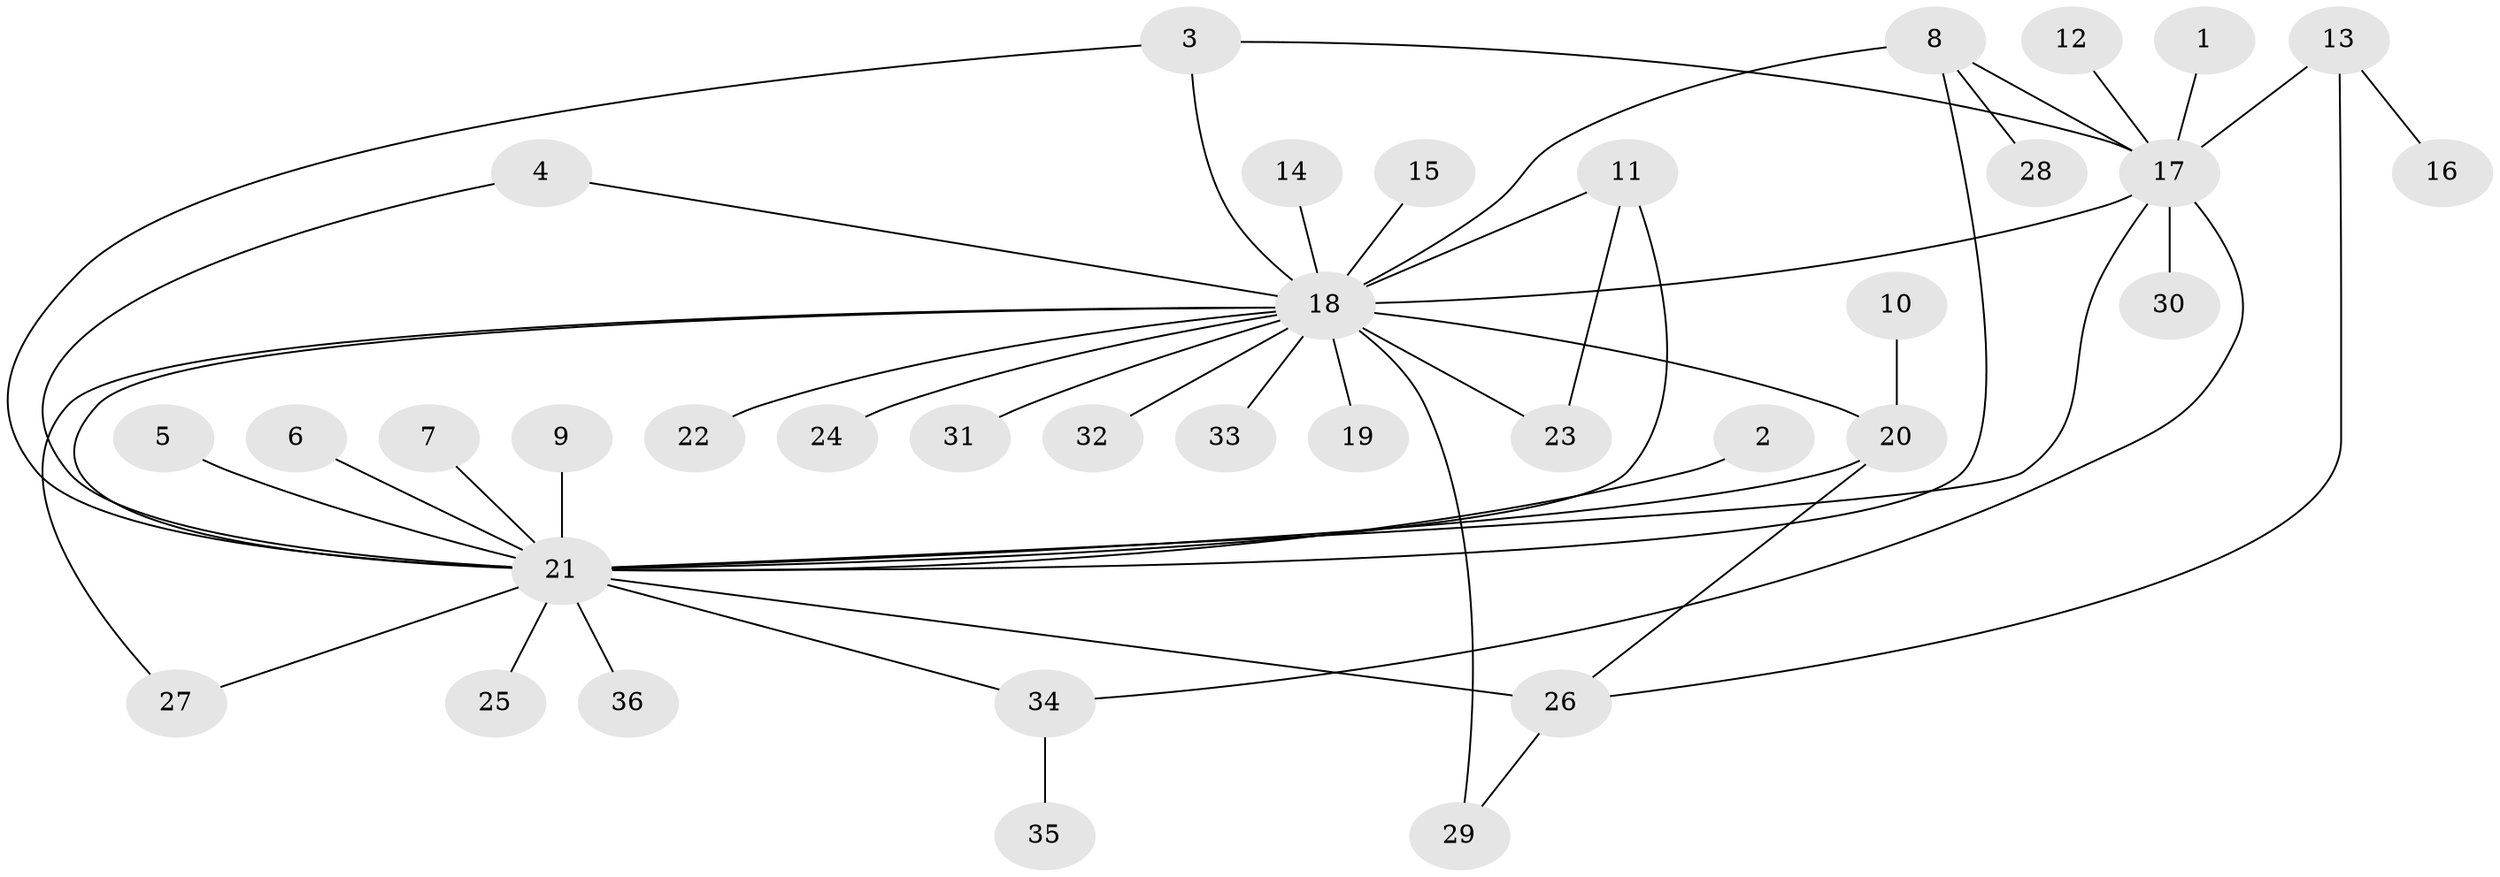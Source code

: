 // original degree distribution, {11: 0.013888888888888888, 13: 0.013888888888888888, 5: 0.027777777777777776, 4: 0.06944444444444445, 9: 0.013888888888888888, 14: 0.013888888888888888, 1: 0.5, 12: 0.013888888888888888, 3: 0.08333333333333333, 2: 0.18055555555555555, 7: 0.041666666666666664, 6: 0.027777777777777776}
// Generated by graph-tools (version 1.1) at 2025/49/03/09/25 03:49:55]
// undirected, 36 vertices, 49 edges
graph export_dot {
graph [start="1"]
  node [color=gray90,style=filled];
  1;
  2;
  3;
  4;
  5;
  6;
  7;
  8;
  9;
  10;
  11;
  12;
  13;
  14;
  15;
  16;
  17;
  18;
  19;
  20;
  21;
  22;
  23;
  24;
  25;
  26;
  27;
  28;
  29;
  30;
  31;
  32;
  33;
  34;
  35;
  36;
  1 -- 17 [weight=1.0];
  2 -- 21 [weight=1.0];
  3 -- 17 [weight=1.0];
  3 -- 18 [weight=1.0];
  3 -- 21 [weight=1.0];
  4 -- 18 [weight=1.0];
  4 -- 21 [weight=1.0];
  5 -- 21 [weight=1.0];
  6 -- 21 [weight=1.0];
  7 -- 21 [weight=1.0];
  8 -- 17 [weight=1.0];
  8 -- 18 [weight=2.0];
  8 -- 21 [weight=1.0];
  8 -- 28 [weight=1.0];
  9 -- 21 [weight=1.0];
  10 -- 20 [weight=1.0];
  11 -- 18 [weight=1.0];
  11 -- 21 [weight=1.0];
  11 -- 23 [weight=1.0];
  12 -- 17 [weight=1.0];
  13 -- 16 [weight=1.0];
  13 -- 17 [weight=2.0];
  13 -- 26 [weight=1.0];
  14 -- 18 [weight=1.0];
  15 -- 18 [weight=1.0];
  17 -- 18 [weight=2.0];
  17 -- 21 [weight=2.0];
  17 -- 30 [weight=1.0];
  17 -- 34 [weight=1.0];
  18 -- 19 [weight=1.0];
  18 -- 20 [weight=2.0];
  18 -- 21 [weight=3.0];
  18 -- 22 [weight=1.0];
  18 -- 23 [weight=1.0];
  18 -- 24 [weight=1.0];
  18 -- 27 [weight=1.0];
  18 -- 29 [weight=2.0];
  18 -- 31 [weight=1.0];
  18 -- 32 [weight=1.0];
  18 -- 33 [weight=1.0];
  20 -- 21 [weight=1.0];
  20 -- 26 [weight=1.0];
  21 -- 25 [weight=1.0];
  21 -- 26 [weight=2.0];
  21 -- 27 [weight=1.0];
  21 -- 34 [weight=1.0];
  21 -- 36 [weight=1.0];
  26 -- 29 [weight=1.0];
  34 -- 35 [weight=1.0];
}
